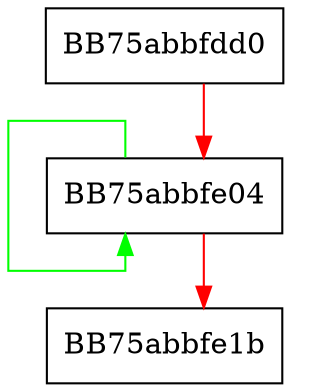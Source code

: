 digraph SSE_subps {
  node [shape="box"];
  graph [splines=ortho];
  BB75abbfdd0 -> BB75abbfe04 [color="red"];
  BB75abbfe04 -> BB75abbfe04 [color="green"];
  BB75abbfe04 -> BB75abbfe1b [color="red"];
}
